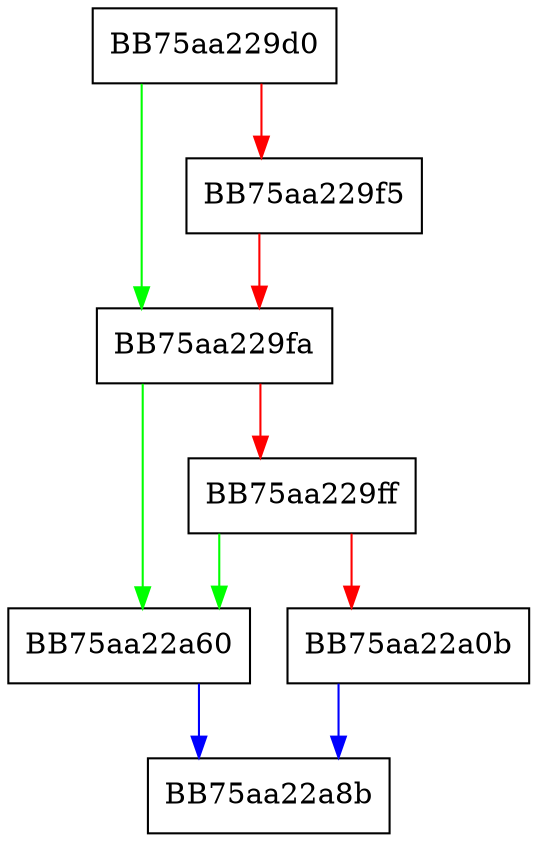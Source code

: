 digraph GetThreatDetails {
  node [shape="box"];
  graph [splines=ortho];
  BB75aa229d0 -> BB75aa229fa [color="green"];
  BB75aa229d0 -> BB75aa229f5 [color="red"];
  BB75aa229f5 -> BB75aa229fa [color="red"];
  BB75aa229fa -> BB75aa22a60 [color="green"];
  BB75aa229fa -> BB75aa229ff [color="red"];
  BB75aa229ff -> BB75aa22a60 [color="green"];
  BB75aa229ff -> BB75aa22a0b [color="red"];
  BB75aa22a0b -> BB75aa22a8b [color="blue"];
  BB75aa22a60 -> BB75aa22a8b [color="blue"];
}